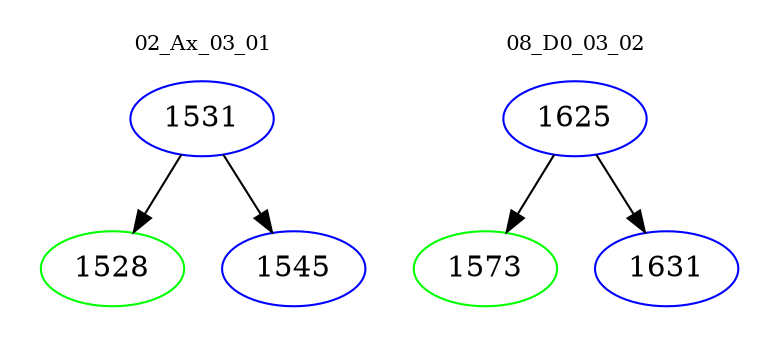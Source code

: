 digraph{
subgraph cluster_0 {
color = white
label = "02_Ax_03_01";
fontsize=10;
T0_1531 [label="1531", color="blue"]
T0_1531 -> T0_1528 [color="black"]
T0_1528 [label="1528", color="green"]
T0_1531 -> T0_1545 [color="black"]
T0_1545 [label="1545", color="blue"]
}
subgraph cluster_1 {
color = white
label = "08_D0_03_02";
fontsize=10;
T1_1625 [label="1625", color="blue"]
T1_1625 -> T1_1573 [color="black"]
T1_1573 [label="1573", color="green"]
T1_1625 -> T1_1631 [color="black"]
T1_1631 [label="1631", color="blue"]
}
}
